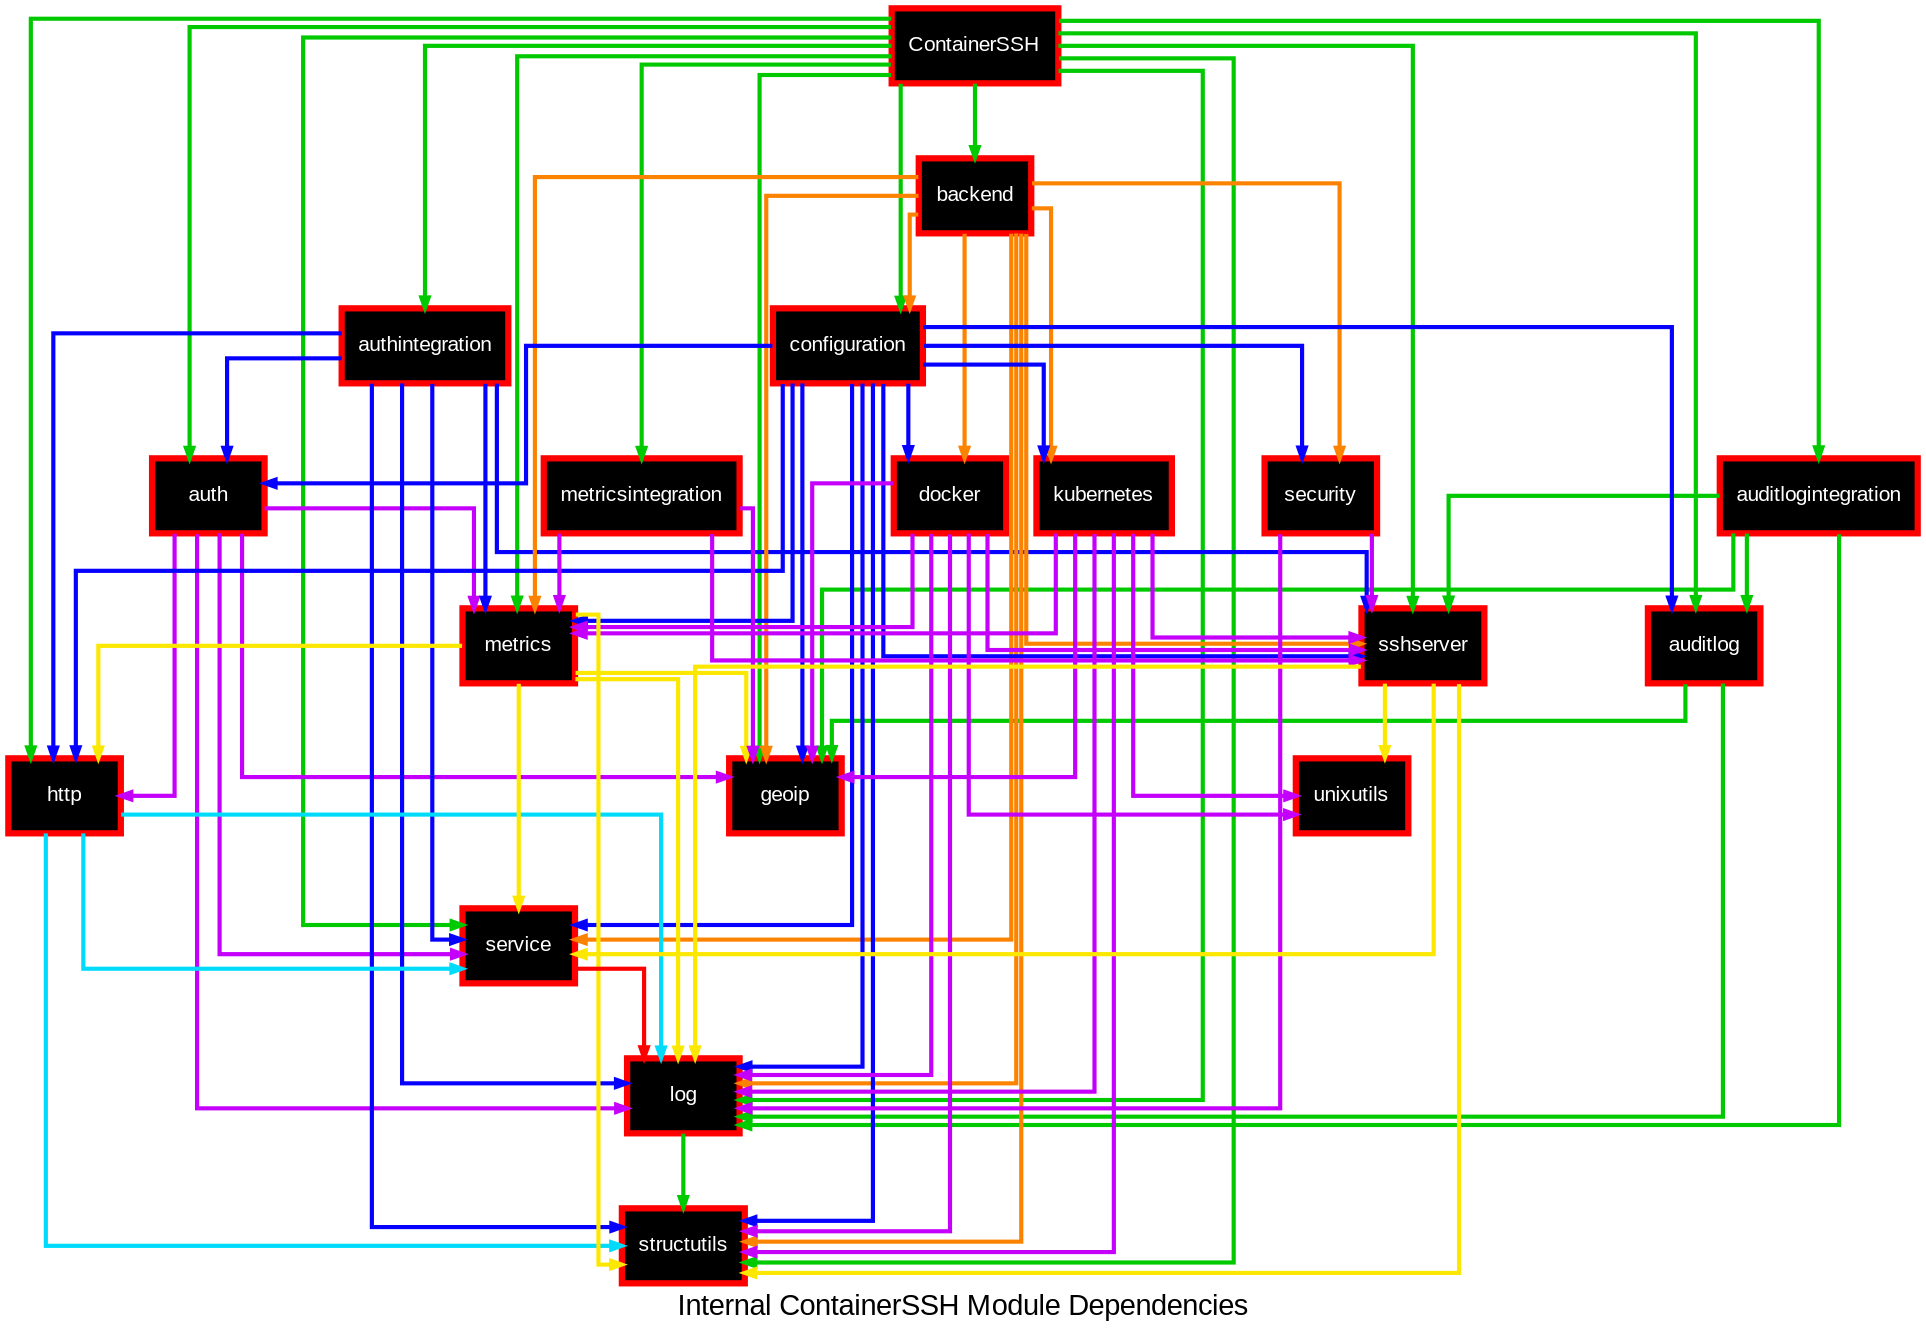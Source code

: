 digraph ContainerSSH {
    concentrate=true;
    graph [label="Internal ContainerSSH Module Dependencies", splines=ortho, nodesep=0.2, fontname="Arial", concentrate=true]
    node [shape=box, style=filled, fillcolor=black, color=red, fontcolor=white, fontsize=10, fontname="Arial", penwidth=3]
    edge [penwidth=2, color="#00C900", arrowsize=0.5, tailclip=true]

    ContainerSSH [url="https://github.com/containerssh/containerssh"]
    auditlog [url="https://github.com/containerssh/auditlog"]
    auditlogintegration [url="https://github.com/containerssh/auditlogintegration"]
    auth [url="https://github.com/containerssh/auth"]
    authintegration [url="https://github.com/containerssh/authintegration"]
    backend [url="https://github.com/containerssh/backend"]
    configuration [url="https://github.com/containerssh/configuration"]
    docker [url="https://github.com/containerssh/docker"]
    http [url="https://github.com/containerssh/http"]
    kubernetes [url="https://github.com/containerssh/kubernetes"]
    log [url="https://github.com/containerssh/log"]
    metrics [url="https://github.com/containerssh/metrics"]
    metricsintegration [url="https://github.com/containerssh/metricsintegration"]
    security [url="https://github.com/containerssh/security"]
    service [url="https://github.com/containerssh/service"]
    sshserver [url="https://github.com/containerssh/sshserver"]

    ContainerSSH -> auditlog [color="#00C900"]
    ContainerSSH -> auditlogintegration [color="#00C900"]
    ContainerSSH -> auth [color="#00C900"]
    ContainerSSH -> authintegration [color="#00C900"]
    ContainerSSH -> backend [color="#00C900"]
    ContainerSSH -> configuration [color="#00C900"]
    ContainerSSH -> geoip [color="#00C900"]
    ContainerSSH -> http [color="#00C900"]
    ContainerSSH -> log [color="#00C900"]
    ContainerSSH -> metrics [color="#00C900"]
    ContainerSSH -> metricsintegration [color="#00C900"]
    ContainerSSH -> service [color="#00C900"]
    ContainerSSH -> sshserver [color="#00C900"]
    ContainerSSH -> structutils [color="#00C900"]

    auditlog -> geoip
    auditlog -> log

    auditlogintegration -> auditlog
    auditlogintegration -> geoip
    auditlogintegration -> log
    auditlogintegration -> sshserver

    auth -> geoip [color="#c400fc"]
    auth -> http [color="#c400fc"]
    auth -> log [color="#c400fc"]
    auth -> metrics [color="#c400fc"]
    auth -> service [color="#c400fc"]

    authintegration -> auth [color="#0600FF"]
    authintegration -> http [color="#0600FF"]
    authintegration -> log [color="#0600FF"]
    authintegration -> service [color="#0600FF"]
    authintegration -> sshserver [color="#0600FF"]
    authintegration -> structutils [color="#0600FF"]
    authintegration -> metrics [color="#0600FF"]

    backend -> configuration [color="#FC8300"]
    backend -> docker [color="#FC8300"]
    backend -> geoip [color="#FC8300"]
    backend -> kubernetes [color="#FC8300"]
    backend -> log [color="#FC8300"]
    backend -> metrics [color="#FC8300"]
    backend -> security [color="#FC8300"]
    backend -> service [color="#FC8300"]
    backend -> sshserver [color="#FC8300"]
    backend -> structutils [color="#FC8300"]

    configuration -> auditlog [color="#0600FF"]
    configuration -> auth [color="#0600FF"]
    configuration -> docker [color="#0600FF"]
    configuration -> geoip [color="#0600FF"]
    configuration -> http [color="#0600FF"]
    configuration -> kubernetes [color="#0600FF"]
    configuration -> log [color="#0600FF"]
    configuration -> metrics [color="#0600FF"]
    configuration -> security [color="#0600FF"]
    configuration -> service [color="#0600FF"]
    configuration -> sshserver [color="#0600FF"]
    configuration -> structutils [color="#0600FF"]

    docker -> geoip [color="#c400fc"]
    docker -> log [color="#c400fc"]
    docker -> metrics [color="#c400fc"]
    docker -> sshserver [color="#c400fc"]
    docker -> structutils [color="#c400fc"]
    docker -> unixutils [color="#c400fc"]

    http -> log [color="#00dbfc"]
    http -> service [color="#00dbfc"]
    http -> structutils [color="#00dbfc"]

    kubernetes -> geoip [color="#c400fc"]
    kubernetes -> log [color="#c400fc"]
    kubernetes -> metrics [color="#c400fc"]
    kubernetes -> sshserver [color="#c400fc"]
    kubernetes -> structutils [color="#c400fc"]
    kubernetes -> unixutils [color="#c400fc"]

    log -> structutils

    metrics -> geoip [color="#fce700"]
    metrics -> http [color="#fce700"]
    metrics -> log [color="#fce700"]
    metrics -> service [color="#fce700"]
    metrics -> structutils [color="#fce700"]

    metricsintegration -> geoip [color="#c400fc"]
    metricsintegration -> metrics [color="#c400fc"]
    metricsintegration -> sshserver [color="#c400fc"]

    security -> log [color="#c400fc"]
    security -> sshserver [color="#c400fc"]

    service -> log [color="#ff0000"]

    sshserver -> log [color="#fce700"]
    sshserver -> service [color="#fce700"]
    sshserver -> structutils [color="#fce700"]
    sshserver -> unixutils [color="#fce700"]
}